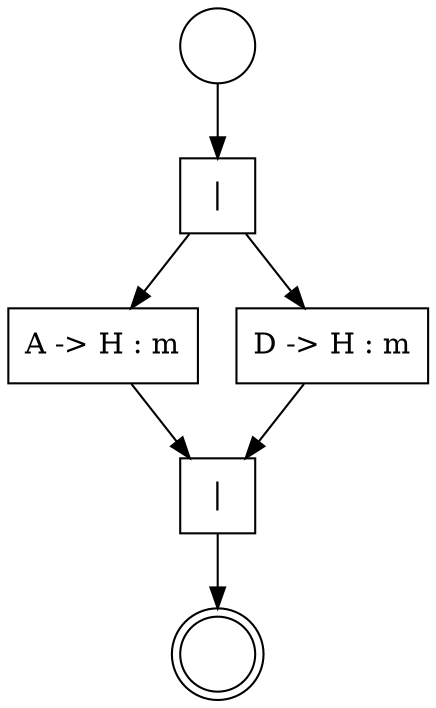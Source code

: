 digraph Simple_parallelStruct {
	0 [label="" shape=circle]
	0 -> 1
	1 [label="|" shape=square]
	1 -> 2
	1 -> 4
	2 [label="A -> H : m" shape=rect]
	2 -> 3
	3 [label="|" shape=square]
	3 -> 5
	4 [label="D -> H : m" shape=rect]
	4 -> 3
	5 [label="" shape=doublecircle]
	5 [label="" shape=doublecircle]
}
